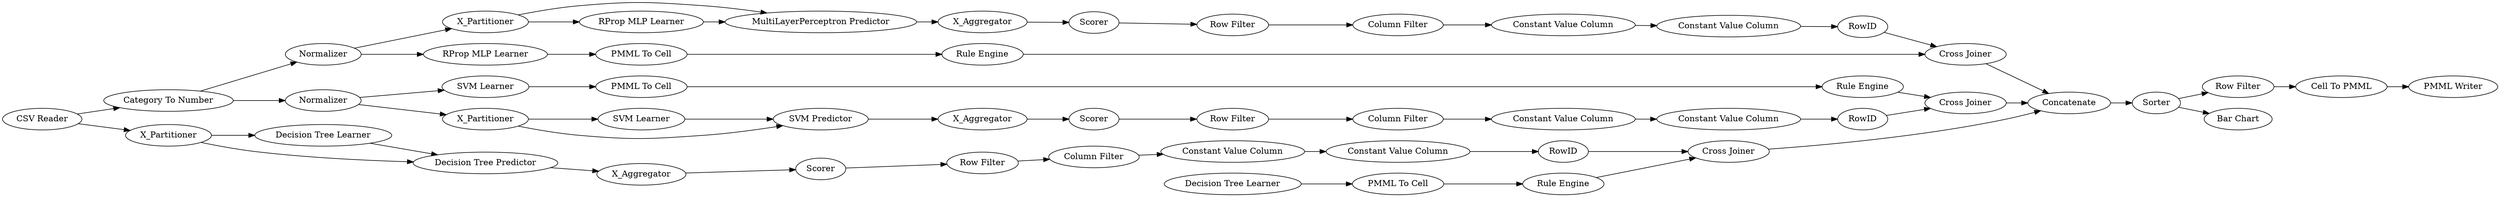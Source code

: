 digraph {
	"7379870512151934522_1" [label="CSV Reader"]
	"2644168312785507126_7" [label=X_Aggregator]
	"-40841578114666281_294" [label="Column Filter"]
	"-8957549232819098060_33" [label="SVM Learner"]
	"1994441896310481248_3" [label=Normalizer]
	"-7840049445082767453_33" [label="Decision Tree Learner"]
	"-8957549232819098060_34" [label="PMML To Cell"]
	"1994441896310481248_6" [label="MultiLayerPerceptron Predictor"]
	"1542463322639729680_9" [label="Row Filter"]
	"7379870512151934522_2" [label="Category To Number"]
	"-7840049445082767453_28" [label="PMML To Cell"]
	"-40841578114666281_292" [label="Constant Value Column"]
	"-4220182402460951560_295" [label="Cross Joiner"]
	"-25223870896909089_18" [label="Constant Value Column"]
	"7379870512151934522_52" [label=Sorter]
	"-25223870896909089_15" [label="Row Filter"]
	"6742187598944339041_11" [label="Rule Engine"]
	"1542463322639729680_293" [label=RowID]
	"2644168312785507126_4" [label=X_Partitioner]
	"1542463322639729680_292" [label="Constant Value Column"]
	"-4220182402460951560_24" [label=X_Partitioner]
	"-40841578114666281_293" [label=RowID]
	"1542463322639729680_290" [label="Constant Value Column"]
	"2644168312785507126_298" [label="Decision Tree Learner"]
	"-25223870896909089_16" [label="Column Filter"]
	"7379870512151934522_306" [label="Row Filter"]
	"1994441896310481248_7" [label=X_Aggregator]
	"2644168312785507126_39" [label="Cross Joiner"]
	"1994441896310481248_31" [label="RProp MLP Learner"]
	"-8957549232819098060_35" [label="Rule Engine"]
	"-4220182402460951560_27" [label=Scorer]
	"-4220182402460951560_25" [label="SVM Learner"]
	"-40841578114666281_290" [label="Constant Value Column"]
	"2644168312785507126_300" [label=Scorer]
	"1994441896310481248_4" [label=X_Partitioner]
	"-40841578114666281_9" [label="Row Filter"]
	"1994441896310481248_12" [label="Cross Joiner"]
	"7379870512151934522_59" [label="Bar Chart"]
	"2644168312785507126_299" [label="Decision Tree Predictor"]
	"1994441896310481248_8" [label=Scorer]
	"-4220182402460951560_26" [label="SVM Predictor"]
	"-25223870896909089_13" [label=RowID]
	"6742187598944339041_10" [label="PMML To Cell"]
	"1542463322639729680_294" [label="Column Filter"]
	"-25223870896909089_17" [label="Constant Value Column"]
	"7379870512151934522_22" [label=Concatenate]
	"-4220182402460951560_23" [label=Normalizer]
	"7379870512151934522_307" [label="Cell To PMML"]
	"6742187598944339041_9" [label="RProp MLP Learner"]
	"-7840049445082767453_34" [label="Rule Engine"]
	"-4220182402460951560_7" [label=X_Aggregator]
	"7379870512151934522_308" [label="PMML Writer"]
	"-25223870896909089_17" -> "-25223870896909089_18"
	"-4220182402460951560_23" -> "-8957549232819098060_33"
	"-40841578114666281_294" -> "-40841578114666281_290"
	"7379870512151934522_1" -> "7379870512151934522_2"
	"1994441896310481248_31" -> "1994441896310481248_6"
	"-40841578114666281_9" -> "-40841578114666281_294"
	"1994441896310481248_8" -> "-25223870896909089_15"
	"7379870512151934522_52" -> "7379870512151934522_306"
	"7379870512151934522_307" -> "7379870512151934522_308"
	"1542463322639729680_294" -> "1542463322639729680_290"
	"2644168312785507126_4" -> "2644168312785507126_299"
	"-40841578114666281_290" -> "-40841578114666281_292"
	"-7840049445082767453_33" -> "-7840049445082767453_28"
	"1542463322639729680_9" -> "1542463322639729680_294"
	"2644168312785507126_298" -> "2644168312785507126_299"
	"2644168312785507126_299" -> "2644168312785507126_7"
	"-25223870896909089_16" -> "-25223870896909089_17"
	"-25223870896909089_13" -> "1994441896310481248_12"
	"1994441896310481248_12" -> "7379870512151934522_22"
	"2644168312785507126_4" -> "2644168312785507126_298"
	"-40841578114666281_293" -> "2644168312785507126_39"
	"-4220182402460951560_25" -> "-4220182402460951560_26"
	"2644168312785507126_7" -> "2644168312785507126_300"
	"7379870512151934522_52" -> "7379870512151934522_59"
	"-40841578114666281_292" -> "-40841578114666281_293"
	"-4220182402460951560_295" -> "7379870512151934522_22"
	"7379870512151934522_2" -> "1994441896310481248_3"
	"1994441896310481248_3" -> "1994441896310481248_4"
	"-4220182402460951560_24" -> "-4220182402460951560_26"
	"2644168312785507126_300" -> "-40841578114666281_9"
	"2644168312785507126_39" -> "7379870512151934522_22"
	"7379870512151934522_306" -> "7379870512151934522_307"
	"1994441896310481248_6" -> "1994441896310481248_7"
	"-8957549232819098060_35" -> "-4220182402460951560_295"
	"7379870512151934522_22" -> "7379870512151934522_52"
	"6742187598944339041_9" -> "6742187598944339041_10"
	"-4220182402460951560_26" -> "-4220182402460951560_7"
	"-4220182402460951560_7" -> "-4220182402460951560_27"
	"6742187598944339041_11" -> "1994441896310481248_12"
	"7379870512151934522_1" -> "2644168312785507126_4"
	"1542463322639729680_292" -> "1542463322639729680_293"
	"6742187598944339041_10" -> "6742187598944339041_11"
	"-4220182402460951560_27" -> "1542463322639729680_9"
	"-7840049445082767453_34" -> "2644168312785507126_39"
	"-7840049445082767453_28" -> "-7840049445082767453_34"
	"-25223870896909089_18" -> "-25223870896909089_13"
	"7379870512151934522_2" -> "-4220182402460951560_23"
	"-4220182402460951560_24" -> "-4220182402460951560_25"
	"1994441896310481248_4" -> "1994441896310481248_6"
	"-8957549232819098060_34" -> "-8957549232819098060_35"
	"-4220182402460951560_23" -> "-4220182402460951560_24"
	"-25223870896909089_15" -> "-25223870896909089_16"
	"1994441896310481248_4" -> "1994441896310481248_31"
	"1542463322639729680_293" -> "-4220182402460951560_295"
	"-8957549232819098060_33" -> "-8957549232819098060_34"
	"1994441896310481248_7" -> "1994441896310481248_8"
	"1994441896310481248_3" -> "6742187598944339041_9"
	"1542463322639729680_290" -> "1542463322639729680_292"
	rankdir=LR
}
